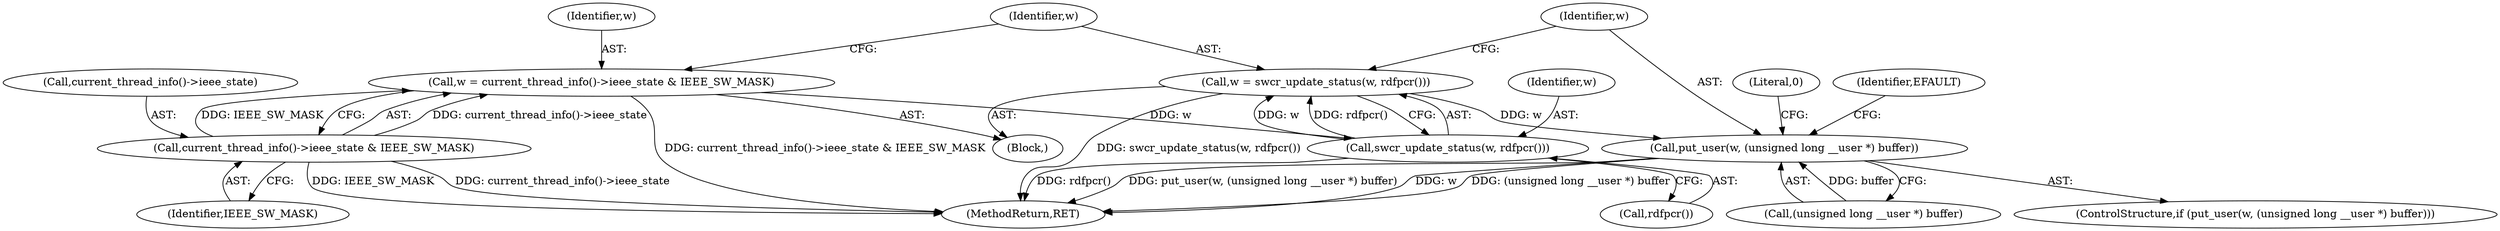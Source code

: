 digraph "0_linux_21c5977a836e399fc710ff2c5367845ed5c2527f_2@API" {
"1000129" [label="(Call,w = swcr_update_status(w, rdfpcr()))"];
"1000131" [label="(Call,swcr_update_status(w, rdfpcr()))"];
"1000122" [label="(Call,w = current_thread_info()->ieee_state & IEEE_SW_MASK)"];
"1000124" [label="(Call,current_thread_info()->ieee_state & IEEE_SW_MASK)"];
"1000135" [label="(Call,put_user(w, (unsigned long __user *) buffer))"];
"1000144" [label="(Literal,0)"];
"1000142" [label="(Identifier,EFAULT)"];
"1000130" [label="(Identifier,w)"];
"1000129" [label="(Call,w = swcr_update_status(w, rdfpcr()))"];
"1000131" [label="(Call,swcr_update_status(w, rdfpcr()))"];
"1000120" [label="(Block,)"];
"1000135" [label="(Call,put_user(w, (unsigned long __user *) buffer))"];
"1000132" [label="(Identifier,w)"];
"1000239" [label="(MethodReturn,RET)"];
"1000124" [label="(Call,current_thread_info()->ieee_state & IEEE_SW_MASK)"];
"1000136" [label="(Identifier,w)"];
"1000123" [label="(Identifier,w)"];
"1000128" [label="(Identifier,IEEE_SW_MASK)"];
"1000125" [label="(Call,current_thread_info()->ieee_state)"];
"1000133" [label="(Call,rdfpcr())"];
"1000137" [label="(Call,(unsigned long __user *) buffer)"];
"1000134" [label="(ControlStructure,if (put_user(w, (unsigned long __user *) buffer)))"];
"1000122" [label="(Call,w = current_thread_info()->ieee_state & IEEE_SW_MASK)"];
"1000129" -> "1000120"  [label="AST: "];
"1000129" -> "1000131"  [label="CFG: "];
"1000130" -> "1000129"  [label="AST: "];
"1000131" -> "1000129"  [label="AST: "];
"1000136" -> "1000129"  [label="CFG: "];
"1000129" -> "1000239"  [label="DDG: swcr_update_status(w, rdfpcr())"];
"1000131" -> "1000129"  [label="DDG: w"];
"1000131" -> "1000129"  [label="DDG: rdfpcr()"];
"1000129" -> "1000135"  [label="DDG: w"];
"1000131" -> "1000133"  [label="CFG: "];
"1000132" -> "1000131"  [label="AST: "];
"1000133" -> "1000131"  [label="AST: "];
"1000131" -> "1000239"  [label="DDG: rdfpcr()"];
"1000122" -> "1000131"  [label="DDG: w"];
"1000122" -> "1000120"  [label="AST: "];
"1000122" -> "1000124"  [label="CFG: "];
"1000123" -> "1000122"  [label="AST: "];
"1000124" -> "1000122"  [label="AST: "];
"1000130" -> "1000122"  [label="CFG: "];
"1000122" -> "1000239"  [label="DDG: current_thread_info()->ieee_state & IEEE_SW_MASK"];
"1000124" -> "1000122"  [label="DDG: current_thread_info()->ieee_state"];
"1000124" -> "1000122"  [label="DDG: IEEE_SW_MASK"];
"1000124" -> "1000128"  [label="CFG: "];
"1000125" -> "1000124"  [label="AST: "];
"1000128" -> "1000124"  [label="AST: "];
"1000124" -> "1000239"  [label="DDG: current_thread_info()->ieee_state"];
"1000124" -> "1000239"  [label="DDG: IEEE_SW_MASK"];
"1000135" -> "1000134"  [label="AST: "];
"1000135" -> "1000137"  [label="CFG: "];
"1000136" -> "1000135"  [label="AST: "];
"1000137" -> "1000135"  [label="AST: "];
"1000142" -> "1000135"  [label="CFG: "];
"1000144" -> "1000135"  [label="CFG: "];
"1000135" -> "1000239"  [label="DDG: put_user(w, (unsigned long __user *) buffer)"];
"1000135" -> "1000239"  [label="DDG: w"];
"1000135" -> "1000239"  [label="DDG: (unsigned long __user *) buffer"];
"1000137" -> "1000135"  [label="DDG: buffer"];
}
